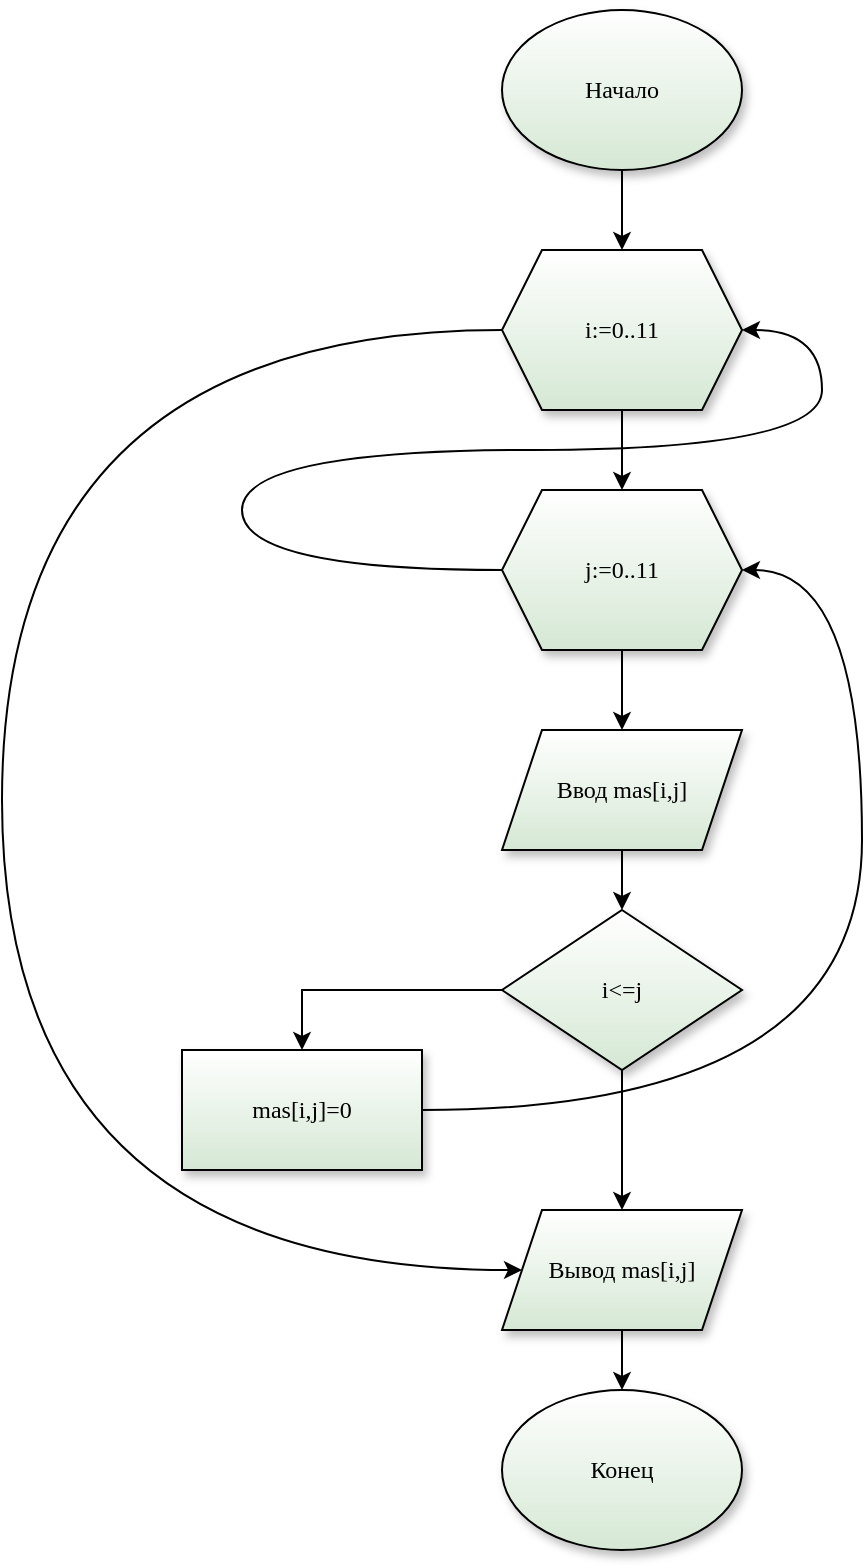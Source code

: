 <mxfile version="24.7.16">
  <diagram name="Page-1" id="edf60f1a-56cd-e834-aa8a-f176f3a09ee4">
    <mxGraphModel dx="1509" dy="833" grid="1" gridSize="10" guides="1" tooltips="1" connect="1" arrows="1" fold="1" page="1" pageScale="1" pageWidth="1100" pageHeight="850" background="none" math="0" shadow="0">
      <root>
        <mxCell id="0" />
        <mxCell id="1" parent="0" />
        <mxCell id="49OJdqSgxoaTRJc8bRFr-9" value="" style="edgeStyle=orthogonalEdgeStyle;rounded=0;orthogonalLoop=1;jettySize=auto;html=1;" edge="1" parent="1" source="49OJdqSgxoaTRJc8bRFr-1" target="49OJdqSgxoaTRJc8bRFr-2">
          <mxGeometry relative="1" as="geometry" />
        </mxCell>
        <mxCell id="49OJdqSgxoaTRJc8bRFr-1" value="&lt;font face=&quot;Comfortaa&quot;&gt;Начало&lt;/font&gt;" style="ellipse;whiteSpace=wrap;html=1;gradientColor=#D5E8D4;shadow=1;" vertex="1" parent="1">
          <mxGeometry x="440" y="40" width="120" height="80" as="geometry" />
        </mxCell>
        <mxCell id="49OJdqSgxoaTRJc8bRFr-10" value="" style="edgeStyle=orthogonalEdgeStyle;rounded=0;orthogonalLoop=1;jettySize=auto;html=1;" edge="1" parent="1" source="49OJdqSgxoaTRJc8bRFr-2" target="49OJdqSgxoaTRJc8bRFr-3">
          <mxGeometry relative="1" as="geometry" />
        </mxCell>
        <mxCell id="49OJdqSgxoaTRJc8bRFr-19" value="" style="edgeStyle=orthogonalEdgeStyle;rounded=0;orthogonalLoop=1;jettySize=auto;html=1;entryX=0;entryY=0.5;entryDx=0;entryDy=0;curved=1;" edge="1" parent="1" source="49OJdqSgxoaTRJc8bRFr-2" target="49OJdqSgxoaTRJc8bRFr-7">
          <mxGeometry relative="1" as="geometry">
            <mxPoint x="360" y="200" as="targetPoint" />
            <Array as="points">
              <mxPoint x="190" y="200" />
              <mxPoint x="190" y="670" />
            </Array>
          </mxGeometry>
        </mxCell>
        <mxCell id="49OJdqSgxoaTRJc8bRFr-2" value="i:=0..11" style="shape=hexagon;perimeter=hexagonPerimeter2;whiteSpace=wrap;html=1;fixedSize=1;gradientColor=#D5E8D4;shadow=1;fontFamily=Comfortaa;fontSource=https%3A%2F%2Ffonts.googleapis.com%2Fcss%3Ffamily%3DComfortaa;" vertex="1" parent="1">
          <mxGeometry x="440" y="160" width="120" height="80" as="geometry" />
        </mxCell>
        <mxCell id="49OJdqSgxoaTRJc8bRFr-11" value="" style="edgeStyle=orthogonalEdgeStyle;rounded=0;orthogonalLoop=1;jettySize=auto;html=1;" edge="1" parent="1" source="49OJdqSgxoaTRJc8bRFr-3" target="49OJdqSgxoaTRJc8bRFr-4">
          <mxGeometry relative="1" as="geometry" />
        </mxCell>
        <mxCell id="49OJdqSgxoaTRJc8bRFr-17" value="" style="edgeStyle=orthogonalEdgeStyle;rounded=0;orthogonalLoop=1;jettySize=auto;html=1;entryX=1;entryY=0.5;entryDx=0;entryDy=0;curved=1;" edge="1" parent="1" source="49OJdqSgxoaTRJc8bRFr-3" target="49OJdqSgxoaTRJc8bRFr-2">
          <mxGeometry relative="1" as="geometry">
            <mxPoint x="370" y="320" as="targetPoint" />
            <Array as="points">
              <mxPoint x="310" y="320" />
              <mxPoint x="310" y="260" />
              <mxPoint x="600" y="260" />
              <mxPoint x="600" y="200" />
            </Array>
          </mxGeometry>
        </mxCell>
        <mxCell id="49OJdqSgxoaTRJc8bRFr-3" value="j:=0..11" style="shape=hexagon;perimeter=hexagonPerimeter2;whiteSpace=wrap;html=1;fixedSize=1;gradientColor=#D5E8D4;shadow=1;fontFamily=Comfortaa;fontSource=https%3A%2F%2Ffonts.googleapis.com%2Fcss%3Ffamily%3DComfortaa;" vertex="1" parent="1">
          <mxGeometry x="440" y="280" width="120" height="80" as="geometry" />
        </mxCell>
        <mxCell id="49OJdqSgxoaTRJc8bRFr-12" value="" style="edgeStyle=orthogonalEdgeStyle;rounded=0;orthogonalLoop=1;jettySize=auto;html=1;" edge="1" parent="1" source="49OJdqSgxoaTRJc8bRFr-4" target="49OJdqSgxoaTRJc8bRFr-5">
          <mxGeometry relative="1" as="geometry" />
        </mxCell>
        <mxCell id="49OJdqSgxoaTRJc8bRFr-4" value="Ввод mas[i,j]" style="shape=parallelogram;perimeter=parallelogramPerimeter;whiteSpace=wrap;html=1;fixedSize=1;gradientColor=#D5E8D4;shadow=1;fontFamily=Comfortaa;fontSource=https%3A%2F%2Ffonts.googleapis.com%2Fcss%3Ffamily%3DComfortaa;" vertex="1" parent="1">
          <mxGeometry x="440" y="400" width="120" height="60" as="geometry" />
        </mxCell>
        <mxCell id="49OJdqSgxoaTRJc8bRFr-13" value="" style="edgeStyle=orthogonalEdgeStyle;rounded=0;orthogonalLoop=1;jettySize=auto;html=1;" edge="1" parent="1" source="49OJdqSgxoaTRJc8bRFr-5" target="49OJdqSgxoaTRJc8bRFr-7">
          <mxGeometry relative="1" as="geometry" />
        </mxCell>
        <mxCell id="49OJdqSgxoaTRJc8bRFr-15" value="" style="edgeStyle=orthogonalEdgeStyle;rounded=0;orthogonalLoop=1;jettySize=auto;html=1;" edge="1" parent="1" source="49OJdqSgxoaTRJc8bRFr-5" target="49OJdqSgxoaTRJc8bRFr-6">
          <mxGeometry relative="1" as="geometry">
            <Array as="points">
              <mxPoint x="340" y="530" />
            </Array>
          </mxGeometry>
        </mxCell>
        <mxCell id="49OJdqSgxoaTRJc8bRFr-5" value="i&amp;lt;=j" style="rhombus;whiteSpace=wrap;html=1;gradientColor=#D5E8D4;shadow=1;fontFamily=Comfortaa;fontSource=https%3A%2F%2Ffonts.googleapis.com%2Fcss%3Ffamily%3DComfortaa;" vertex="1" parent="1">
          <mxGeometry x="440" y="490" width="120" height="80" as="geometry" />
        </mxCell>
        <mxCell id="49OJdqSgxoaTRJc8bRFr-20" value="" style="edgeStyle=orthogonalEdgeStyle;rounded=0;orthogonalLoop=1;jettySize=auto;html=1;entryX=1;entryY=0.5;entryDx=0;entryDy=0;curved=1;" edge="1" parent="1" source="49OJdqSgxoaTRJc8bRFr-6" target="49OJdqSgxoaTRJc8bRFr-3">
          <mxGeometry relative="1" as="geometry">
            <Array as="points">
              <mxPoint x="620" y="590" />
              <mxPoint x="620" y="320" />
            </Array>
          </mxGeometry>
        </mxCell>
        <mxCell id="49OJdqSgxoaTRJc8bRFr-6" value="mas[i,j]=0" style="rounded=0;whiteSpace=wrap;html=1;gradientColor=#D5E8D4;shadow=1;glass=0;fontFamily=Comfortaa;fontSource=https%3A%2F%2Ffonts.googleapis.com%2Fcss%3Ffamily%3DComfortaa;" vertex="1" parent="1">
          <mxGeometry x="280" y="560" width="120" height="60" as="geometry" />
        </mxCell>
        <mxCell id="49OJdqSgxoaTRJc8bRFr-14" value="" style="edgeStyle=orthogonalEdgeStyle;rounded=0;orthogonalLoop=1;jettySize=auto;html=1;" edge="1" parent="1" source="49OJdqSgxoaTRJc8bRFr-7" target="49OJdqSgxoaTRJc8bRFr-8">
          <mxGeometry relative="1" as="geometry" />
        </mxCell>
        <mxCell id="49OJdqSgxoaTRJc8bRFr-7" value="Вывод mas[i,j]" style="shape=parallelogram;perimeter=parallelogramPerimeter;whiteSpace=wrap;html=1;fixedSize=1;gradientColor=#D5E8D4;shadow=1;fontFamily=Comfortaa;fontSource=https%3A%2F%2Ffonts.googleapis.com%2Fcss%3Ffamily%3DComfortaa;" vertex="1" parent="1">
          <mxGeometry x="440" y="640" width="120" height="60" as="geometry" />
        </mxCell>
        <mxCell id="49OJdqSgxoaTRJc8bRFr-8" value="Конец" style="ellipse;whiteSpace=wrap;html=1;gradientColor=#D5E8D4;shadow=1;fontFamily=Comfortaa;fontSource=https%3A%2F%2Ffonts.googleapis.com%2Fcss%3Ffamily%3DComfortaa;" vertex="1" parent="1">
          <mxGeometry x="440" y="730" width="120" height="80" as="geometry" />
        </mxCell>
      </root>
    </mxGraphModel>
  </diagram>
</mxfile>
